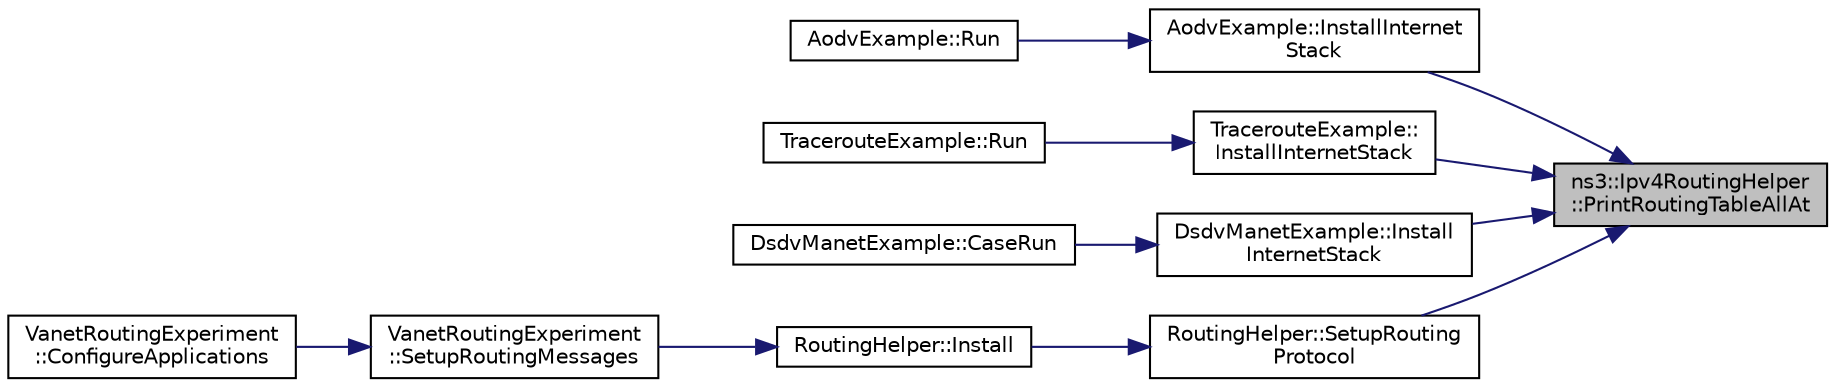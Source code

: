 digraph "ns3::Ipv4RoutingHelper::PrintRoutingTableAllAt"
{
 // LATEX_PDF_SIZE
  edge [fontname="Helvetica",fontsize="10",labelfontname="Helvetica",labelfontsize="10"];
  node [fontname="Helvetica",fontsize="10",shape=record];
  rankdir="RL";
  Node1 [label="ns3::Ipv4RoutingHelper\l::PrintRoutingTableAllAt",height=0.2,width=0.4,color="black", fillcolor="grey75", style="filled", fontcolor="black",tooltip="prints the routing tables of all nodes at a particular time."];
  Node1 -> Node2 [dir="back",color="midnightblue",fontsize="10",style="solid",fontname="Helvetica"];
  Node2 [label="AodvExample::InstallInternet\lStack",height=0.2,width=0.4,color="black", fillcolor="white", style="filled",URL="$class_aodv_example.html#abc2e6b6dd4791571042bc65a1340efd5",tooltip="Create the network."];
  Node2 -> Node3 [dir="back",color="midnightblue",fontsize="10",style="solid",fontname="Helvetica"];
  Node3 [label="AodvExample::Run",height=0.2,width=0.4,color="black", fillcolor="white", style="filled",URL="$class_aodv_example.html#a954ace72fd69c0a09193047d33d9ad61",tooltip="Run simulation."];
  Node1 -> Node4 [dir="back",color="midnightblue",fontsize="10",style="solid",fontname="Helvetica"];
  Node4 [label="TracerouteExample::\lInstallInternetStack",height=0.2,width=0.4,color="black", fillcolor="white", style="filled",URL="$class_traceroute_example.html#ab9c774896fa34bf98bdfc7033791ecbf",tooltip="Create the network."];
  Node4 -> Node5 [dir="back",color="midnightblue",fontsize="10",style="solid",fontname="Helvetica"];
  Node5 [label="TracerouteExample::Run",height=0.2,width=0.4,color="black", fillcolor="white", style="filled",URL="$class_traceroute_example.html#a66520009caae01b97242105e9892c06c",tooltip="Run simulation."];
  Node1 -> Node6 [dir="back",color="midnightblue",fontsize="10",style="solid",fontname="Helvetica"];
  Node6 [label="DsdvManetExample::Install\lInternetStack",height=0.2,width=0.4,color="black", fillcolor="white", style="filled",URL="$class_dsdv_manet_example.html#a81e2a6a60033ea5e4f630c8805cd9586",tooltip="Create network."];
  Node6 -> Node7 [dir="back",color="midnightblue",fontsize="10",style="solid",fontname="Helvetica"];
  Node7 [label="DsdvManetExample::CaseRun",height=0.2,width=0.4,color="black", fillcolor="white", style="filled",URL="$class_dsdv_manet_example.html#aa61b3622afce14d04f2cf656fba31f4d",tooltip="Run function."];
  Node1 -> Node8 [dir="back",color="midnightblue",fontsize="10",style="solid",fontname="Helvetica"];
  Node8 [label="RoutingHelper::SetupRouting\lProtocol",height=0.2,width=0.4,color="black", fillcolor="white", style="filled",URL="$class_routing_helper.html#a78ef84cd47fa44fd06015e7e157b8404",tooltip="Sets up the protocol protocol on the nodes."];
  Node8 -> Node9 [dir="back",color="midnightblue",fontsize="10",style="solid",fontname="Helvetica"];
  Node9 [label="RoutingHelper::Install",height=0.2,width=0.4,color="black", fillcolor="white", style="filled",URL="$class_routing_helper.html#aaf78f59b3e8259f18029a594acfc01b6",tooltip="Installs routing functionality on nodes and their devices and interfaces."];
  Node9 -> Node10 [dir="back",color="midnightblue",fontsize="10",style="solid",fontname="Helvetica"];
  Node10 [label="VanetRoutingExperiment\l::SetupRoutingMessages",height=0.2,width=0.4,color="black", fillcolor="white", style="filled",URL="$class_vanet_routing_experiment.html#a43acab75ab7e3ed90764af8e53d622e5",tooltip="Set up generation of packets to be routed through the vehicular network."];
  Node10 -> Node11 [dir="back",color="midnightblue",fontsize="10",style="solid",fontname="Helvetica"];
  Node11 [label="VanetRoutingExperiment\l::ConfigureApplications",height=0.2,width=0.4,color="black", fillcolor="white", style="filled",URL="$class_vanet_routing_experiment.html#ac9ec4394e60b165e355ddbe1eecc78fd",tooltip="Configure applications."];
}
